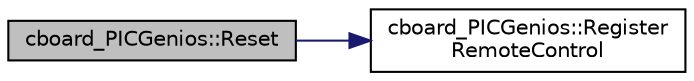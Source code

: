 digraph "cboard_PICGenios::Reset"
{
 // LATEX_PDF_SIZE
  edge [fontname="Helvetica",fontsize="10",labelfontname="Helvetica",labelfontsize="10"];
  node [fontname="Helvetica",fontsize="10",shape=record];
  rankdir="LR";
  Node1 [label="cboard_PICGenios::Reset",height=0.2,width=0.4,color="black", fillcolor="grey75", style="filled", fontcolor="black",tooltip="Reset board status."];
  Node1 -> Node2 [color="midnightblue",fontsize="10",style="solid",fontname="Helvetica"];
  Node2 [label="cboard_PICGenios::Register\lRemoteControl",height=0.2,width=0.4,color="black", fillcolor="white", style="filled",URL="$classcboard___p_i_c_genios.html#ab91edb99431b345631a7872197c9da36",tooltip="Register remote control variables."];
}
